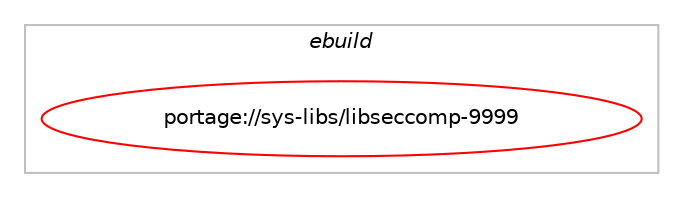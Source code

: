 digraph prolog {

# *************
# Graph options
# *************

newrank=true;
concentrate=true;
compound=true;
graph [rankdir=LR,fontname=Helvetica,fontsize=10,ranksep=1.5];#, ranksep=2.5, nodesep=0.2];
edge  [arrowhead=vee];
node  [fontname=Helvetica,fontsize=10];

# **********
# The ebuild
# **********

subgraph cluster_leftcol {
color=gray;
label=<<i>ebuild</i>>;
id [label="portage://sys-libs/libseccomp-9999", color=red, width=4, href="../sys-libs/libseccomp-9999.svg"];
}

# ****************
# The dependencies
# ****************

subgraph cluster_midcol {
color=gray;
label=<<i>dependencies</i>>;
subgraph cluster_compile {
fillcolor="#eeeeee";
style=filled;
label=<<i>compile</i>>;
# *** BEGIN UNKNOWN DEPENDENCY TYPE (TODO) ***
# id -> equal(use_conditional_group(positive,python,portage://sys-libs/libseccomp-9999,[use_conditional_group(positive,python_targets_python3_10,portage://sys-libs/libseccomp-9999,[package_dependency(portage://sys-libs/libseccomp-9999,install,no,dev-lang,python,none,[,,],[slot(3.10)],[])]),use_conditional_group(positive,python_targets_python3_11,portage://sys-libs/libseccomp-9999,[package_dependency(portage://sys-libs/libseccomp-9999,install,no,dev-lang,python,none,[,,],[slot(3.11)],[])]),use_conditional_group(positive,python_targets_python3_12,portage://sys-libs/libseccomp-9999,[package_dependency(portage://sys-libs/libseccomp-9999,install,no,dev-lang,python,none,[,,],[slot(3.12)],[])])]))
# *** END UNKNOWN DEPENDENCY TYPE (TODO) ***

# *** BEGIN UNKNOWN DEPENDENCY TYPE (TODO) ***
# id -> equal(package_dependency(portage://sys-libs/libseccomp-9999,install,no,sys-kernel,linux-headers,greaterequal,[5.15,,,5.15],[],[]))
# *** END UNKNOWN DEPENDENCY TYPE (TODO) ***

}
subgraph cluster_compileandrun {
fillcolor="#eeeeee";
style=filled;
label=<<i>compile and run</i>>;
}
subgraph cluster_run {
fillcolor="#eeeeee";
style=filled;
label=<<i>run</i>>;
# *** BEGIN UNKNOWN DEPENDENCY TYPE (TODO) ***
# id -> equal(use_conditional_group(positive,python,portage://sys-libs/libseccomp-9999,[use_conditional_group(positive,python_targets_python3_10,portage://sys-libs/libseccomp-9999,[package_dependency(portage://sys-libs/libseccomp-9999,run,no,dev-lang,python,none,[,,],[slot(3.10)],[])]),use_conditional_group(positive,python_targets_python3_11,portage://sys-libs/libseccomp-9999,[package_dependency(portage://sys-libs/libseccomp-9999,run,no,dev-lang,python,none,[,,],[slot(3.11)],[])]),use_conditional_group(positive,python_targets_python3_12,portage://sys-libs/libseccomp-9999,[package_dependency(portage://sys-libs/libseccomp-9999,run,no,dev-lang,python,none,[,,],[slot(3.12)],[])])]))
# *** END UNKNOWN DEPENDENCY TYPE (TODO) ***

# *** BEGIN UNKNOWN DEPENDENCY TYPE (TODO) ***
# id -> equal(package_dependency(portage://sys-libs/libseccomp-9999,run,no,sys-kernel,linux-headers,greaterequal,[5.15,,,5.15],[],[]))
# *** END UNKNOWN DEPENDENCY TYPE (TODO) ***

}
}

# **************
# The candidates
# **************

subgraph cluster_choices {
rank=same;
color=gray;
label=<<i>candidates</i>>;

}

}
